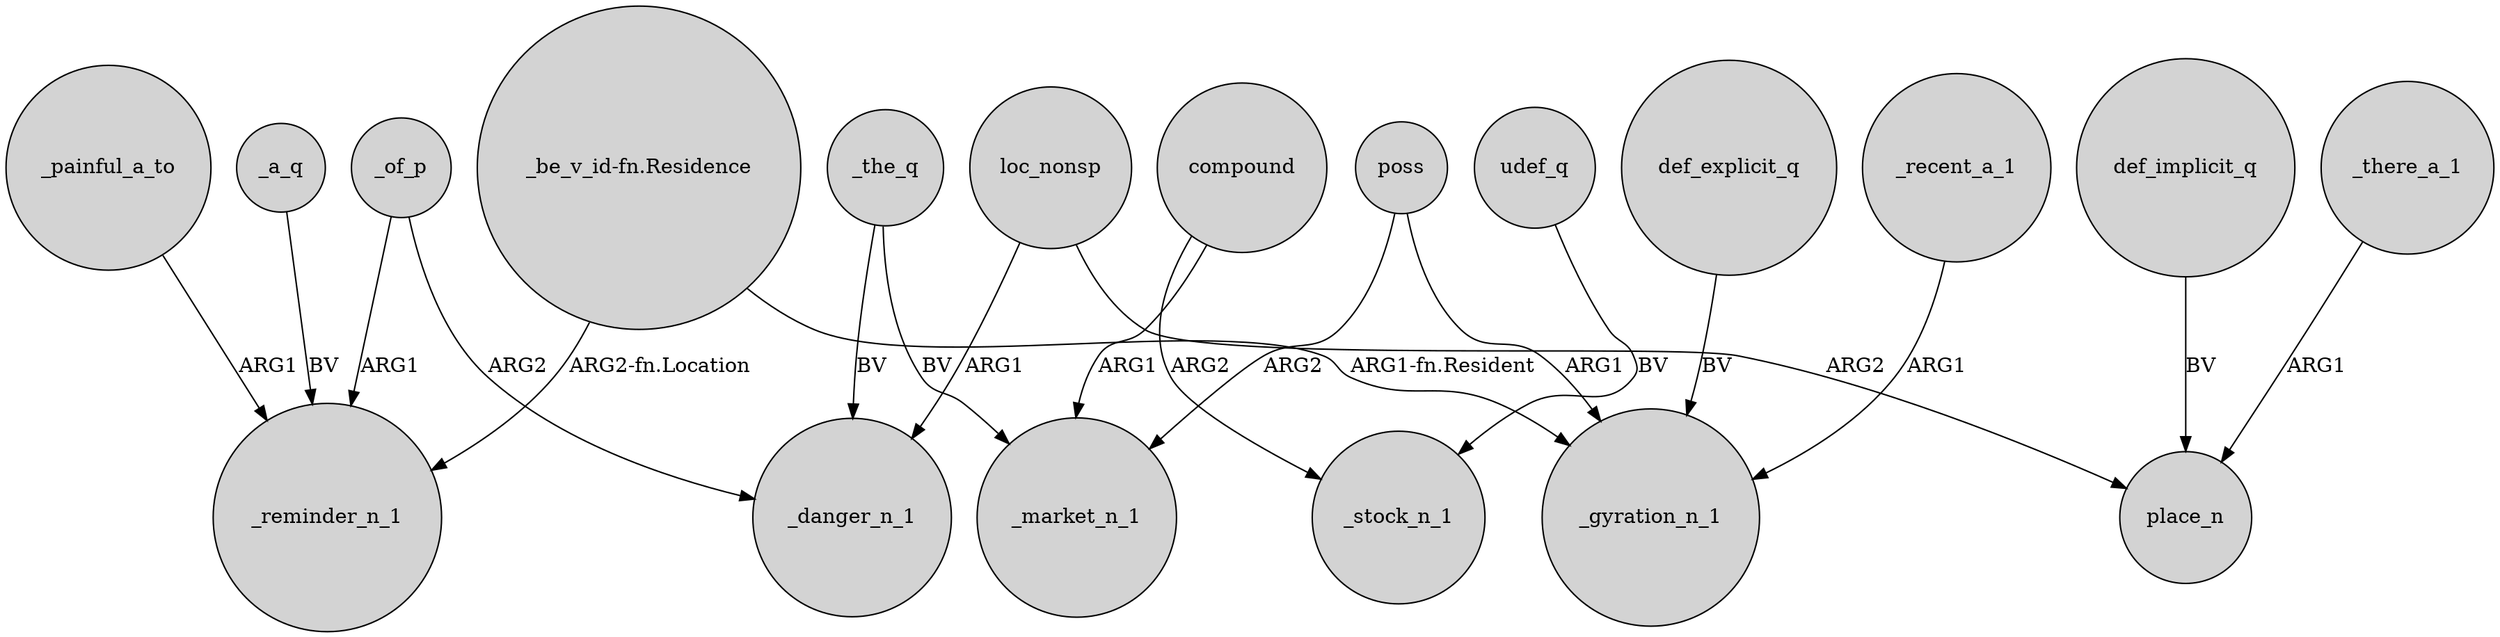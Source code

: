 digraph {
	node [shape=circle style=filled]
	"_be_v_id-fn.Residence" -> _reminder_n_1 [label="ARG2-fn.Location"]
	def_implicit_q -> place_n [label=BV]
	def_explicit_q -> _gyration_n_1 [label=BV]
	_there_a_1 -> place_n [label=ARG1]
	"_be_v_id-fn.Residence" -> _gyration_n_1 [label="ARG1-fn.Resident"]
	_a_q -> _reminder_n_1 [label=BV]
	_the_q -> _market_n_1 [label=BV]
	udef_q -> _stock_n_1 [label=BV]
	_recent_a_1 -> _gyration_n_1 [label=ARG1]
	compound -> _stock_n_1 [label=ARG2]
	_the_q -> _danger_n_1 [label=BV]
	_of_p -> _danger_n_1 [label=ARG2]
	loc_nonsp -> place_n [label=ARG2]
	poss -> _gyration_n_1 [label=ARG1]
	loc_nonsp -> _danger_n_1 [label=ARG1]
	_painful_a_to -> _reminder_n_1 [label=ARG1]
	compound -> _market_n_1 [label=ARG1]
	poss -> _market_n_1 [label=ARG2]
	_of_p -> _reminder_n_1 [label=ARG1]
}
